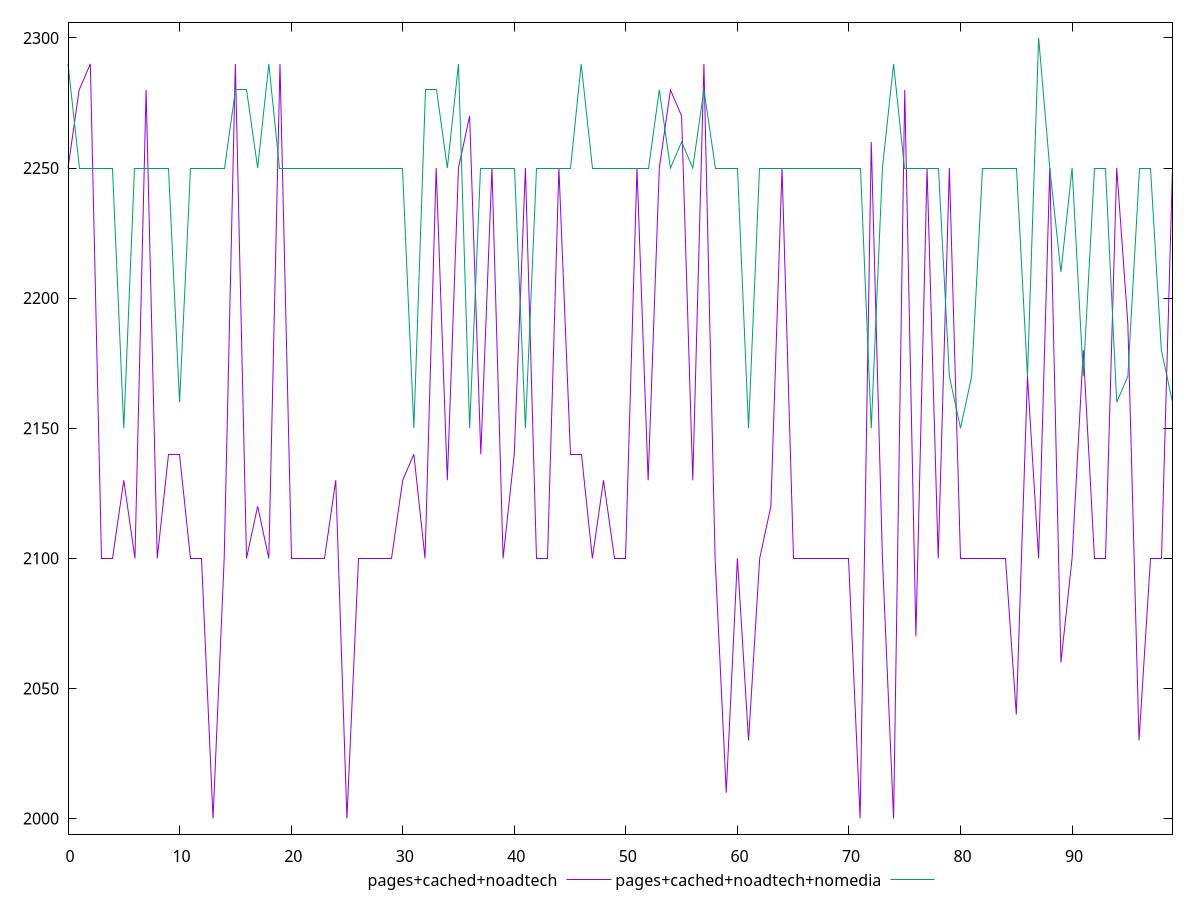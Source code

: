 reset

$pagesCachedNoadtech <<EOF
0 2250
1 2280
2 2290
3 2100
4 2100
5 2130
6 2100
7 2280
8 2100
9 2140
10 2140
11 2100
12 2100
13 2000
14 2100
15 2290
16 2100
17 2120
18 2100
19 2290
20 2100
21 2100
22 2100
23 2100
24 2130
25 2000
26 2100
27 2100
28 2100
29 2100
30 2130
31 2140
32 2100
33 2250
34 2130
35 2250
36 2270
37 2140
38 2250
39 2100
40 2140
41 2250
42 2100
43 2100
44 2250
45 2140
46 2140
47 2100
48 2130
49 2100
50 2100
51 2250
52 2130
53 2250
54 2280
55 2270
56 2130
57 2290
58 2100
59 2010
60 2100
61 2030
62 2100
63 2120
64 2250
65 2100
66 2100
67 2100
68 2100
69 2100
70 2100
71 2000
72 2260
73 2100
74 2000
75 2280
76 2070
77 2250
78 2100
79 2250
80 2100
81 2100
82 2100
83 2100
84 2100
85 2040
86 2170
87 2100
88 2250
89 2060
90 2100
91 2180
92 2100
93 2100
94 2250
95 2190
96 2030
97 2100
98 2100
99 2250
EOF

$pagesCachedNoadtechNomedia <<EOF
0 2290
1 2250
2 2250
3 2250
4 2250
5 2150
6 2250
7 2250
8 2250
9 2250
10 2160
11 2250
12 2250
13 2250
14 2250
15 2280
16 2280
17 2250
18 2290
19 2250
20 2250
21 2250
22 2250
23 2250
24 2250
25 2250
26 2250
27 2250
28 2250
29 2250
30 2250
31 2150
32 2280
33 2280
34 2250
35 2290
36 2150
37 2250
38 2250
39 2250
40 2250
41 2150
42 2250
43 2250
44 2250
45 2250
46 2290
47 2250
48 2250
49 2250
50 2250
51 2250
52 2250
53 2280
54 2250
55 2260
56 2250
57 2280
58 2250
59 2250
60 2250
61 2150
62 2250
63 2250
64 2250
65 2250
66 2250
67 2250
68 2250
69 2250
70 2250
71 2250
72 2150
73 2250
74 2290
75 2250
76 2250
77 2250
78 2250
79 2170
80 2150
81 2170
82 2250
83 2250
84 2250
85 2250
86 2170
87 2300
88 2250
89 2210
90 2250
91 2170
92 2250
93 2250
94 2160
95 2170
96 2250
97 2250
98 2180
99 2160
EOF

set key outside below
set xrange [0:99]
set yrange [1994:2306]
set trange [1994:2306]
set terminal svg size 640, 520 enhanced background rgb 'white'
set output "report_00018_2021-02-10T15-25-16.877Z/unused-javascript/comparison/line/2_vs_3.svg"

plot $pagesCachedNoadtech title "pages+cached+noadtech" with line, \
     $pagesCachedNoadtechNomedia title "pages+cached+noadtech+nomedia" with line

reset
